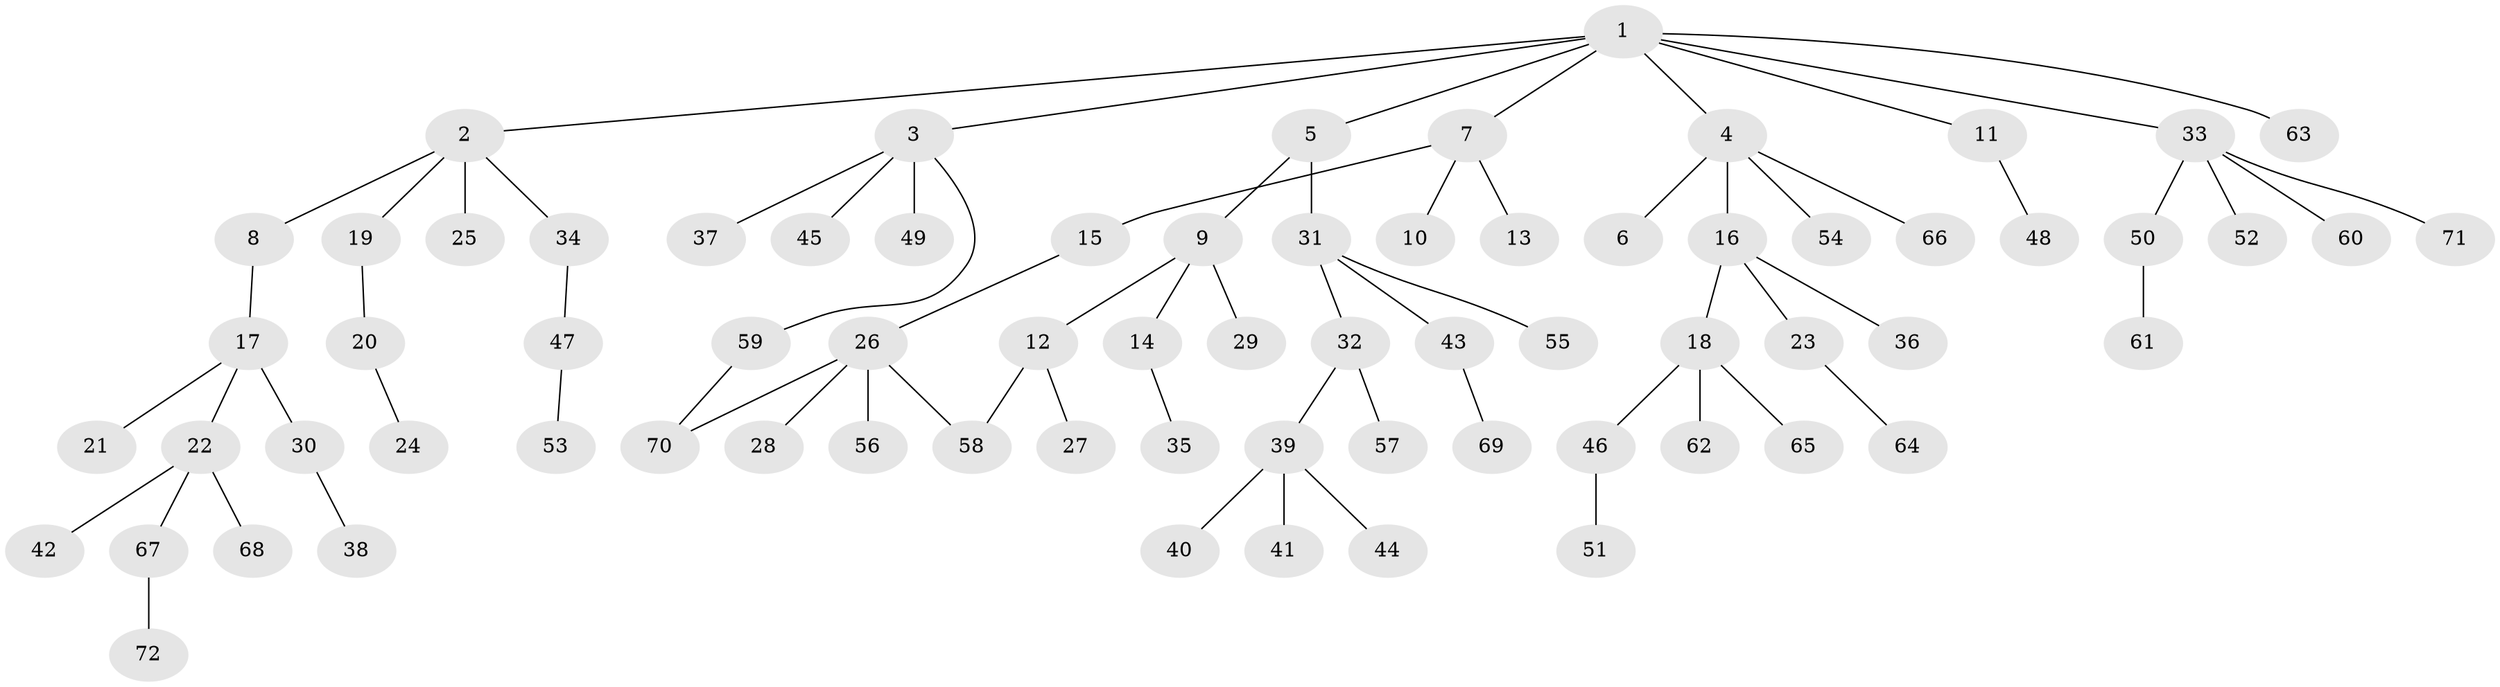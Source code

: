 // Generated by graph-tools (version 1.1) at 2025/13/03/09/25 04:13:34]
// undirected, 72 vertices, 73 edges
graph export_dot {
graph [start="1"]
  node [color=gray90,style=filled];
  1;
  2;
  3;
  4;
  5;
  6;
  7;
  8;
  9;
  10;
  11;
  12;
  13;
  14;
  15;
  16;
  17;
  18;
  19;
  20;
  21;
  22;
  23;
  24;
  25;
  26;
  27;
  28;
  29;
  30;
  31;
  32;
  33;
  34;
  35;
  36;
  37;
  38;
  39;
  40;
  41;
  42;
  43;
  44;
  45;
  46;
  47;
  48;
  49;
  50;
  51;
  52;
  53;
  54;
  55;
  56;
  57;
  58;
  59;
  60;
  61;
  62;
  63;
  64;
  65;
  66;
  67;
  68;
  69;
  70;
  71;
  72;
  1 -- 2;
  1 -- 3;
  1 -- 4;
  1 -- 5;
  1 -- 7;
  1 -- 11;
  1 -- 33;
  1 -- 63;
  2 -- 8;
  2 -- 19;
  2 -- 25;
  2 -- 34;
  3 -- 37;
  3 -- 45;
  3 -- 49;
  3 -- 59;
  4 -- 6;
  4 -- 16;
  4 -- 54;
  4 -- 66;
  5 -- 9;
  5 -- 31;
  7 -- 10;
  7 -- 13;
  7 -- 15;
  8 -- 17;
  9 -- 12;
  9 -- 14;
  9 -- 29;
  11 -- 48;
  12 -- 27;
  12 -- 58;
  14 -- 35;
  15 -- 26;
  16 -- 18;
  16 -- 23;
  16 -- 36;
  17 -- 21;
  17 -- 22;
  17 -- 30;
  18 -- 46;
  18 -- 62;
  18 -- 65;
  19 -- 20;
  20 -- 24;
  22 -- 42;
  22 -- 67;
  22 -- 68;
  23 -- 64;
  26 -- 28;
  26 -- 56;
  26 -- 58;
  26 -- 70;
  30 -- 38;
  31 -- 32;
  31 -- 43;
  31 -- 55;
  32 -- 39;
  32 -- 57;
  33 -- 50;
  33 -- 52;
  33 -- 60;
  33 -- 71;
  34 -- 47;
  39 -- 40;
  39 -- 41;
  39 -- 44;
  43 -- 69;
  46 -- 51;
  47 -- 53;
  50 -- 61;
  59 -- 70;
  67 -- 72;
}
